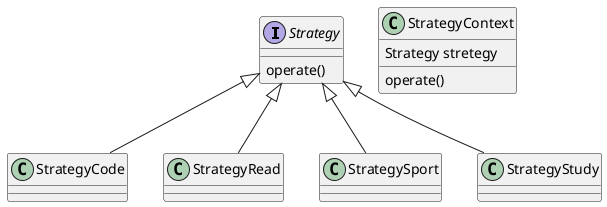 @startuml

interface Strategy{
operate()
}

class StrategyCode {
}
class StrategyRead{
}
class StrategySport{
}
class StrategyStudy{
}

class StrategyContext{
    Strategy stretegy
    operate()
}

Strategy <|-- StrategyCode
Strategy <|-- StrategyRead
Strategy <|-- StrategySport
Strategy <|-- StrategyStudy

@enduml